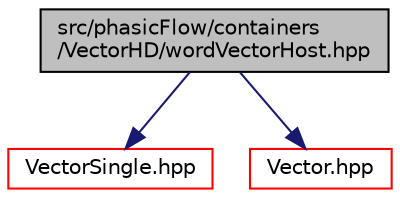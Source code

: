 digraph "src/phasicFlow/containers/VectorHD/wordVectorHost.hpp"
{
 // LATEX_PDF_SIZE
  edge [fontname="Helvetica",fontsize="10",labelfontname="Helvetica",labelfontsize="10"];
  node [fontname="Helvetica",fontsize="10",shape=record];
  Node1 [label="src/phasicFlow/containers\l/VectorHD/wordVectorHost.hpp",height=0.2,width=0.4,color="black", fillcolor="grey75", style="filled", fontcolor="black",tooltip=" "];
  Node1 -> Node2 [color="midnightblue",fontsize="10",style="solid",fontname="Helvetica"];
  Node2 [label="VectorSingle.hpp",height=0.2,width=0.4,color="red", fillcolor="white", style="filled",URL="$VectorSingle_8hpp.html",tooltip=" "];
  Node1 -> Node85 [color="midnightblue",fontsize="10",style="solid",fontname="Helvetica"];
  Node85 [label="Vector.hpp",height=0.2,width=0.4,color="red", fillcolor="white", style="filled",URL="$Vector_8hpp.html",tooltip=" "];
}
